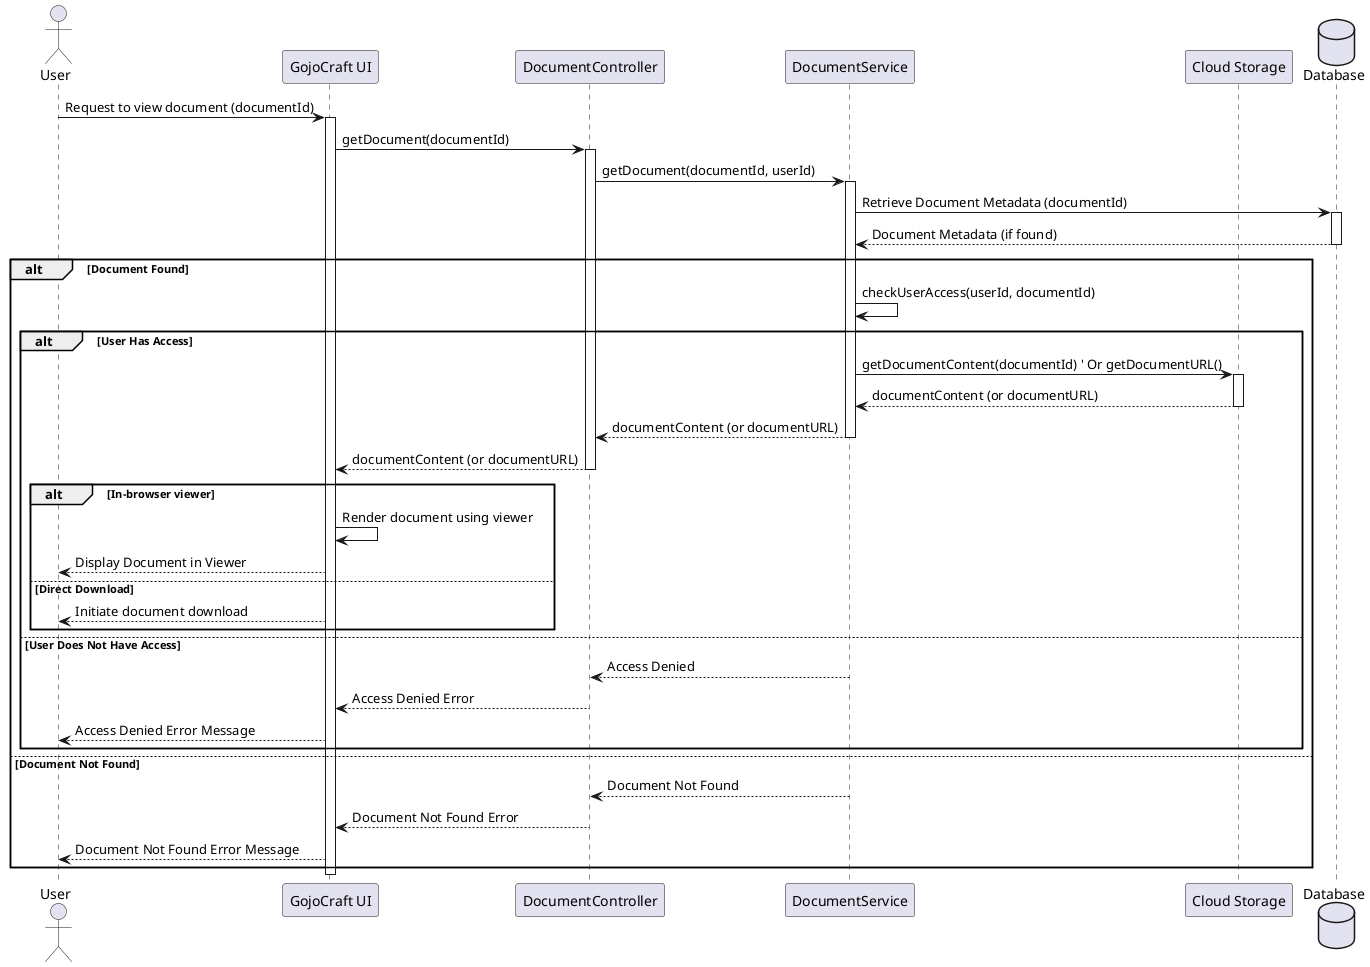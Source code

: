 @startuml
actor User as U
participant "GojoCraft UI" as UI
participant "DocumentController" as DC
participant "DocumentService" as DS
participant "Cloud Storage" as CS
database Database

U -> UI: Request to view document (documentId)
activate UI
UI -> DC: getDocument(documentId)
activate DC
DC -> DS: getDocument(documentId, userId)
activate DS

DS -> Database: Retrieve Document Metadata (documentId)
activate Database
Database --> DS: Document Metadata (if found)
deactivate Database

alt Document Found
    DS -> DS: checkUserAccess(userId, documentId)

    alt User Has Access
        DS -> CS: getDocumentContent(documentId) ' Or getDocumentURL()
        activate CS
        CS --> DS: documentContent (or documentURL)
        deactivate CS
        DS --> DC: documentContent (or documentURL)
        deactivate DS
        DC --> UI: documentContent (or documentURL)
        deactivate DC

        alt In-browser viewer
            UI -> UI: Render document using viewer
            UI --> U: Display Document in Viewer
        else Direct Download
            UI --> U: Initiate document download
        end
    else User Does Not Have Access
        DS --> DC: Access Denied
        deactivate DS
        DC --> UI: Access Denied Error
        deactivate DC
        UI --> U: Access Denied Error Message
    end

else Document Not Found
    DS --> DC: Document Not Found
    deactivate DS
    DC --> UI: Document Not Found Error
    deactivate DC
    UI --> U: Document Not Found Error Message
end
deactivate UI
@enduml
